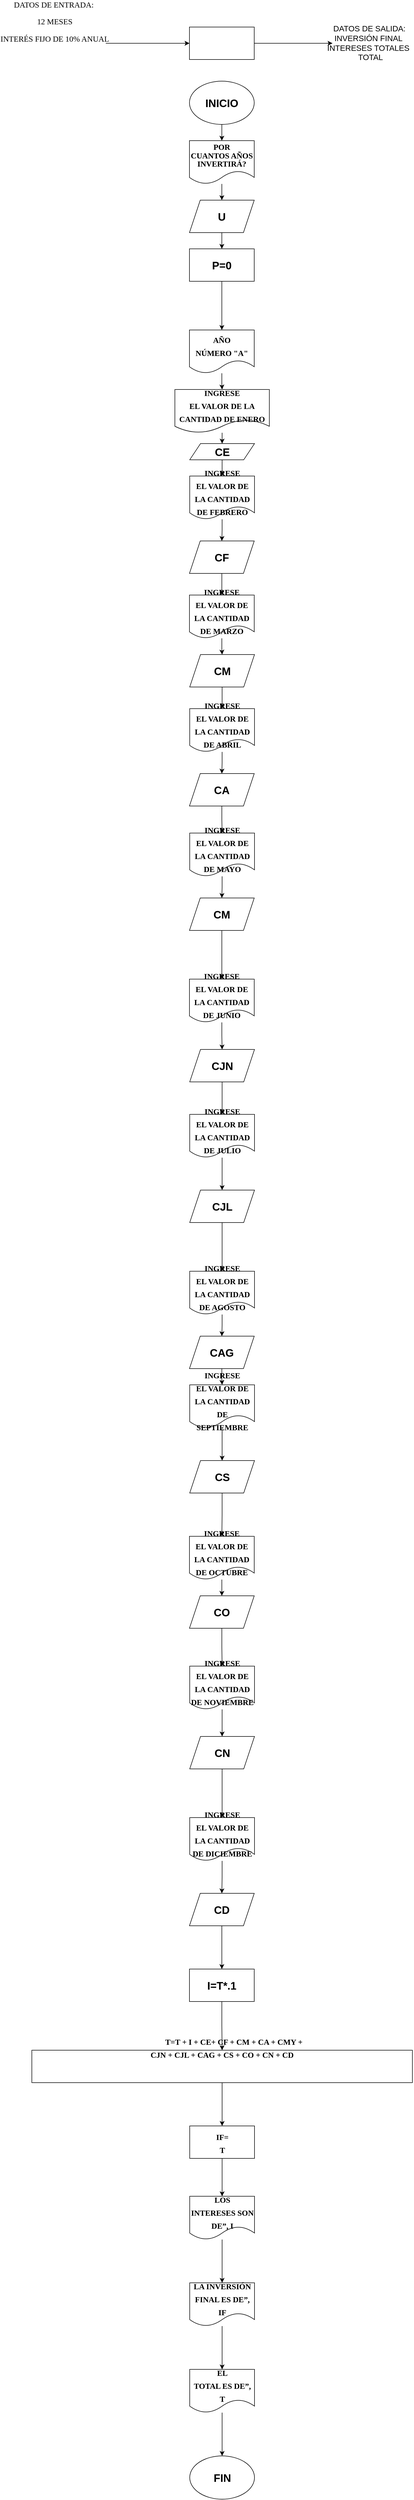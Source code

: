 <mxfile version="13.9.2" type="github">
  <diagram id="yMwZEPP9sPE1x8wS4-t6" name="Page-1">
    <mxGraphModel dx="1303" dy="708" grid="1" gridSize="10" guides="1" tooltips="1" connect="1" arrows="1" fold="1" page="1" pageScale="1" pageWidth="850" pageHeight="1400" math="0" shadow="0">
      <root>
        <mxCell id="0" />
        <mxCell id="1" parent="0" />
        <mxCell id="nVrl2FVE9gO9URnGV2gG-10" value="" style="edgeStyle=orthogonalEdgeStyle;rounded=0;orthogonalLoop=1;jettySize=auto;html=1;" edge="1" parent="1" source="nVrl2FVE9gO9URnGV2gG-1" target="nVrl2FVE9gO9URnGV2gG-9">
          <mxGeometry relative="1" as="geometry" />
        </mxCell>
        <mxCell id="nVrl2FVE9gO9URnGV2gG-1" value="&lt;font style=&quot;vertical-align: inherit&quot;&gt;&lt;font style=&quot;vertical-align: inherit&quot;&gt;&lt;font style=&quot;vertical-align: inherit&quot;&gt;&lt;font style=&quot;vertical-align: inherit&quot;&gt;&lt;font style=&quot;vertical-align: inherit ; font-size: 20px&quot;&gt;&lt;font style=&quot;vertical-align: inherit ; font-size: 20px&quot;&gt;&lt;font style=&quot;vertical-align: inherit ; font-size: 20px&quot;&gt;&lt;font style=&quot;vertical-align: inherit ; font-size: 20px&quot;&gt;INICIO&lt;/font&gt;&lt;/font&gt;&lt;/font&gt;&lt;/font&gt;&lt;/font&gt;&lt;/font&gt;&lt;/font&gt;&lt;/font&gt;" style="ellipse;whiteSpace=wrap;html=1;fontStyle=1" vertex="1" parent="1">
          <mxGeometry x="365" y="180" width="120" height="80" as="geometry" />
        </mxCell>
        <mxCell id="nVrl2FVE9gO9URnGV2gG-4" value="" style="edgeStyle=orthogonalEdgeStyle;rounded=0;orthogonalLoop=1;jettySize=auto;html=1;" edge="1" parent="1" source="nVrl2FVE9gO9URnGV2gG-2" target="nVrl2FVE9gO9URnGV2gG-3">
          <mxGeometry relative="1" as="geometry" />
        </mxCell>
        <mxCell id="nVrl2FVE9gO9URnGV2gG-2" value="&lt;span style=&quot;font-size: 11.0pt ; line-height: 107% ; font-family: &amp;#34;calibri&amp;#34; , &amp;#34;sans-serif&amp;#34;&quot;&gt;&lt;font style=&quot;vertical-align: inherit&quot;&gt;&lt;font style=&quot;vertical-align: inherit&quot;&gt;DATOS DE ENTRADA:&amp;nbsp;  &lt;/font&gt;&lt;/font&gt;&lt;br&gt;&lt;font style=&quot;vertical-align: inherit&quot;&gt;&lt;font style=&quot;vertical-align: inherit&quot;&gt;&lt;br/&gt;12 MESES &lt;/font&gt;&lt;/font&gt;&lt;br&gt;&lt;font style=&quot;vertical-align: inherit&quot;&gt;&lt;font style=&quot;vertical-align: inherit&quot;&gt;&lt;br/&gt;INTERÉS FIJO DE 10% ANUAL &lt;/font&gt;&lt;/font&gt;&lt;br&gt;&lt;font style=&quot;vertical-align: inherit&quot;&gt;&lt;font style=&quot;vertical-align: inherit&quot;&gt;&amp;nbsp;&lt;/font&gt;&lt;/font&gt;&lt;br&gt;&lt;br&gt;&lt;br/&gt;&lt;br&gt;&lt;br/&gt;&lt;/span&gt;" style="text;html=1;align=center;verticalAlign=middle;resizable=0;points=[];autosize=1;" vertex="1" parent="1">
          <mxGeometry x="20" y="30" width="190" height="160" as="geometry" />
        </mxCell>
        <mxCell id="nVrl2FVE9gO9URnGV2gG-6" value="" style="edgeStyle=orthogonalEdgeStyle;rounded=0;orthogonalLoop=1;jettySize=auto;html=1;" edge="1" parent="1" source="nVrl2FVE9gO9URnGV2gG-3" target="nVrl2FVE9gO9URnGV2gG-5">
          <mxGeometry relative="1" as="geometry" />
        </mxCell>
        <mxCell id="nVrl2FVE9gO9URnGV2gG-3" value="" style="whiteSpace=wrap;html=1;" vertex="1" parent="1">
          <mxGeometry x="365" y="80" width="120" height="60" as="geometry" />
        </mxCell>
        <mxCell id="nVrl2FVE9gO9URnGV2gG-5" value="&lt;font style=&quot;font-family: &amp;#34;calibri&amp;#34; , sans-serif ; font-size: 14.667px ; vertical-align: inherit&quot;&gt;&lt;font style=&quot;vertical-align: inherit&quot;&gt;&lt;font style=&quot;vertical-align: inherit&quot;&gt;&lt;font style=&quot;vertical-align: inherit&quot;&gt;DATOS DE SALIDA:&amp;nbsp; &lt;/font&gt;&lt;/font&gt;&lt;/font&gt;&lt;/font&gt;&lt;br style=&quot;font-family: &amp;#34;calibri&amp;#34; , sans-serif ; font-size: 14.667px&quot;&gt;&lt;font style=&quot;font-family: &amp;#34;calibri&amp;#34; , sans-serif ; font-size: 14.667px ; vertical-align: inherit&quot;&gt;&lt;font style=&quot;vertical-align: inherit&quot;&gt;&lt;font style=&quot;vertical-align: inherit&quot;&gt;&lt;font style=&quot;vertical-align: inherit&quot;&gt;INVERSIÓN FINAL &lt;/font&gt;&lt;/font&gt;&amp;nbsp;&lt;/font&gt;&lt;/font&gt;&lt;br style=&quot;font-family: &amp;#34;calibri&amp;#34; , sans-serif ; font-size: 14.667px&quot;&gt;&lt;font style=&quot;font-family: &amp;#34;calibri&amp;#34; , sans-serif ; font-size: 14.667px ; vertical-align: inherit&quot;&gt;&lt;font style=&quot;vertical-align: inherit&quot;&gt;&lt;font style=&quot;vertical-align: inherit&quot;&gt;&lt;font style=&quot;vertical-align: inherit&quot;&gt;INTERESES TOTALES &lt;/font&gt;&lt;/font&gt;&amp;nbsp;&lt;/font&gt;&lt;/font&gt;&lt;br style=&quot;font-family: &amp;#34;calibri&amp;#34; , sans-serif ; font-size: 14.667px&quot;&gt;&lt;font style=&quot;font-family: &amp;#34;calibri&amp;#34; , sans-serif ; font-size: 14.667px ; vertical-align: inherit&quot;&gt;&lt;font style=&quot;vertical-align: inherit&quot;&gt;&lt;font style=&quot;vertical-align: inherit&quot;&gt;&lt;font style=&quot;vertical-align: inherit&quot;&gt;TOTAL&lt;/font&gt;&lt;/font&gt;&lt;/font&gt;&lt;/font&gt;" style="text;html=1;align=center;verticalAlign=middle;resizable=0;points=[];autosize=1;" vertex="1" parent="1">
          <mxGeometry x="630" y="75" width="140" height="70" as="geometry" />
        </mxCell>
        <mxCell id="nVrl2FVE9gO9URnGV2gG-13" value="" style="edgeStyle=orthogonalEdgeStyle;rounded=0;orthogonalLoop=1;jettySize=auto;html=1;" edge="1" parent="1" source="nVrl2FVE9gO9URnGV2gG-9" target="nVrl2FVE9gO9URnGV2gG-12">
          <mxGeometry relative="1" as="geometry" />
        </mxCell>
        <mxCell id="nVrl2FVE9gO9URnGV2gG-9" value="&lt;span style=&quot;font-size: 11.0pt ; line-height: 107% ; font-family: &amp;#34;calibri&amp;#34; , &amp;#34;sans-serif&amp;#34;&quot;&gt;POR&lt;br&gt;CUANTOS AÑOS INVERTIRÁ?&lt;/span&gt;" style="shape=document;whiteSpace=wrap;html=1;boundedLbl=1;fontStyle=1;" vertex="1" parent="1">
          <mxGeometry x="365" y="290" width="120" height="80" as="geometry" />
        </mxCell>
        <mxCell id="nVrl2FVE9gO9URnGV2gG-15" value="" style="edgeStyle=orthogonalEdgeStyle;rounded=0;orthogonalLoop=1;jettySize=auto;html=1;" edge="1" parent="1" source="nVrl2FVE9gO9URnGV2gG-12" target="nVrl2FVE9gO9URnGV2gG-14">
          <mxGeometry relative="1" as="geometry" />
        </mxCell>
        <mxCell id="nVrl2FVE9gO9URnGV2gG-12" value="&lt;font style=&quot;font-size: 20px&quot;&gt;U&lt;/font&gt;" style="shape=parallelogram;perimeter=parallelogramPerimeter;whiteSpace=wrap;html=1;fixedSize=1;fontStyle=1;" vertex="1" parent="1">
          <mxGeometry x="365" y="400" width="120" height="60" as="geometry" />
        </mxCell>
        <mxCell id="nVrl2FVE9gO9URnGV2gG-17" value="" style="edgeStyle=orthogonalEdgeStyle;rounded=0;orthogonalLoop=1;jettySize=auto;html=1;fontSize=20;" edge="1" parent="1" source="nVrl2FVE9gO9URnGV2gG-14" target="nVrl2FVE9gO9URnGV2gG-16">
          <mxGeometry relative="1" as="geometry" />
        </mxCell>
        <mxCell id="nVrl2FVE9gO9URnGV2gG-14" value="P=0" style="whiteSpace=wrap;html=1;fontStyle=1;fontSize=20;" vertex="1" parent="1">
          <mxGeometry x="365" y="490" width="120" height="60" as="geometry" />
        </mxCell>
        <mxCell id="nVrl2FVE9gO9URnGV2gG-19" value="" style="edgeStyle=orthogonalEdgeStyle;rounded=0;orthogonalLoop=1;jettySize=auto;html=1;fontSize=20;" edge="1" parent="1" source="nVrl2FVE9gO9URnGV2gG-16" target="nVrl2FVE9gO9URnGV2gG-18">
          <mxGeometry relative="1" as="geometry" />
        </mxCell>
        <mxCell id="nVrl2FVE9gO9URnGV2gG-16" value="&lt;span style=&quot;font-size: 11.0pt ; line-height: 107% ; font-family: &amp;#34;calibri&amp;#34; , &amp;#34;sans-serif&amp;#34;&quot;&gt;AÑO&lt;br/&gt;NÚMERO &quot;A&quot;&lt;/span&gt;" style="shape=document;whiteSpace=wrap;html=1;boundedLbl=1;fontSize=20;fontStyle=1;" vertex="1" parent="1">
          <mxGeometry x="365" y="640" width="120" height="80" as="geometry" />
        </mxCell>
        <mxCell id="nVrl2FVE9gO9URnGV2gG-21" value="" style="edgeStyle=orthogonalEdgeStyle;rounded=0;orthogonalLoop=1;jettySize=auto;html=1;fontSize=20;" edge="1" parent="1" source="nVrl2FVE9gO9URnGV2gG-18" target="nVrl2FVE9gO9URnGV2gG-20">
          <mxGeometry relative="1" as="geometry" />
        </mxCell>
        <mxCell id="nVrl2FVE9gO9URnGV2gG-18" value="&lt;span style=&quot;font-size: 11.0pt ; line-height: 107% ; font-family: &amp;#34;calibri&amp;#34; , &amp;#34;sans-serif&amp;#34;&quot;&gt;INGRESE&lt;br/&gt;EL VALOR DE LA CANTIDAD DE ENERO&lt;/span&gt;" style="shape=document;whiteSpace=wrap;html=1;boundedLbl=1;fontSize=20;fontStyle=1;" vertex="1" parent="1">
          <mxGeometry x="338" y="750" width="175" height="80" as="geometry" />
        </mxCell>
        <mxCell id="nVrl2FVE9gO9URnGV2gG-23" value="" style="edgeStyle=orthogonalEdgeStyle;rounded=0;orthogonalLoop=1;jettySize=auto;html=1;fontSize=20;" edge="1" parent="1" source="nVrl2FVE9gO9URnGV2gG-20" target="nVrl2FVE9gO9URnGV2gG-22">
          <mxGeometry relative="1" as="geometry" />
        </mxCell>
        <mxCell id="nVrl2FVE9gO9URnGV2gG-20" value="CE" style="shape=parallelogram;perimeter=parallelogramPerimeter;whiteSpace=wrap;html=1;fixedSize=1;fontSize=20;fontStyle=1;" vertex="1" parent="1">
          <mxGeometry x="365.5" y="850" width="120" height="30" as="geometry" />
        </mxCell>
        <mxCell id="nVrl2FVE9gO9URnGV2gG-25" value="" style="edgeStyle=orthogonalEdgeStyle;rounded=0;orthogonalLoop=1;jettySize=auto;html=1;fontSize=20;" edge="1" parent="1" source="nVrl2FVE9gO9URnGV2gG-22" target="nVrl2FVE9gO9URnGV2gG-24">
          <mxGeometry relative="1" as="geometry" />
        </mxCell>
        <mxCell id="nVrl2FVE9gO9URnGV2gG-22" value="&lt;span style=&quot;font-size: 11.0pt ; line-height: 107% ; font-family: &amp;#34;calibri&amp;#34; , &amp;#34;sans-serif&amp;#34;&quot;&gt;INGRESE&lt;br/&gt;EL VALOR DE LA CANTIDAD DE FEBRERO&lt;/span&gt;" style="shape=document;whiteSpace=wrap;html=1;boundedLbl=1;fontSize=20;fontStyle=1;" vertex="1" parent="1">
          <mxGeometry x="365.5" y="910" width="120" height="80" as="geometry" />
        </mxCell>
        <mxCell id="nVrl2FVE9gO9URnGV2gG-27" value="" style="edgeStyle=orthogonalEdgeStyle;rounded=0;orthogonalLoop=1;jettySize=auto;html=1;fontSize=20;" edge="1" parent="1" source="nVrl2FVE9gO9URnGV2gG-24" target="nVrl2FVE9gO9URnGV2gG-26">
          <mxGeometry relative="1" as="geometry" />
        </mxCell>
        <mxCell id="nVrl2FVE9gO9URnGV2gG-24" value="CF" style="shape=parallelogram;perimeter=parallelogramPerimeter;whiteSpace=wrap;html=1;fixedSize=1;fontSize=20;fontStyle=1;" vertex="1" parent="1">
          <mxGeometry x="365" y="1030" width="120" height="60" as="geometry" />
        </mxCell>
        <mxCell id="nVrl2FVE9gO9URnGV2gG-29" value="" style="edgeStyle=orthogonalEdgeStyle;rounded=0;orthogonalLoop=1;jettySize=auto;html=1;fontSize=20;" edge="1" parent="1" source="nVrl2FVE9gO9URnGV2gG-26" target="nVrl2FVE9gO9URnGV2gG-28">
          <mxGeometry relative="1" as="geometry" />
        </mxCell>
        <mxCell id="nVrl2FVE9gO9URnGV2gG-26" value="&lt;span style=&quot;font-size: 11.0pt ; line-height: 107% ; font-family: &amp;#34;calibri&amp;#34; , &amp;#34;sans-serif&amp;#34;&quot;&gt;INGRESE&lt;br/&gt;EL VALOR DE LA CANTIDAD DE MARZO&lt;/span&gt;" style="shape=document;whiteSpace=wrap;html=1;boundedLbl=1;fontSize=20;fontStyle=1;" vertex="1" parent="1">
          <mxGeometry x="365" y="1130" width="120" height="80" as="geometry" />
        </mxCell>
        <mxCell id="nVrl2FVE9gO9URnGV2gG-31" value="" style="edgeStyle=orthogonalEdgeStyle;rounded=0;orthogonalLoop=1;jettySize=auto;html=1;fontSize=20;" edge="1" parent="1" source="nVrl2FVE9gO9URnGV2gG-28" target="nVrl2FVE9gO9URnGV2gG-30">
          <mxGeometry relative="1" as="geometry" />
        </mxCell>
        <mxCell id="nVrl2FVE9gO9URnGV2gG-28" value="CM" style="shape=parallelogram;perimeter=parallelogramPerimeter;whiteSpace=wrap;html=1;fixedSize=1;fontSize=20;fontStyle=1;" vertex="1" parent="1">
          <mxGeometry x="365.5" y="1240" width="120" height="60" as="geometry" />
        </mxCell>
        <mxCell id="nVrl2FVE9gO9URnGV2gG-33" value="" style="edgeStyle=orthogonalEdgeStyle;rounded=0;orthogonalLoop=1;jettySize=auto;html=1;fontSize=20;" edge="1" parent="1" source="nVrl2FVE9gO9URnGV2gG-30" target="nVrl2FVE9gO9URnGV2gG-32">
          <mxGeometry relative="1" as="geometry" />
        </mxCell>
        <mxCell id="nVrl2FVE9gO9URnGV2gG-30" value="&lt;span style=&quot;font-size: 11.0pt ; line-height: 107% ; font-family: &amp;#34;calibri&amp;#34; , &amp;#34;sans-serif&amp;#34;&quot;&gt;INGRESE&lt;br/&gt;EL VALOR DE LA CANTIDAD DE ABRIL&lt;/span&gt;" style="shape=document;whiteSpace=wrap;html=1;boundedLbl=1;fontSize=20;fontStyle=1;" vertex="1" parent="1">
          <mxGeometry x="365.5" y="1340" width="120" height="80" as="geometry" />
        </mxCell>
        <mxCell id="nVrl2FVE9gO9URnGV2gG-36" value="" style="edgeStyle=orthogonalEdgeStyle;rounded=0;orthogonalLoop=1;jettySize=auto;html=1;fontSize=20;" edge="1" parent="1" source="nVrl2FVE9gO9URnGV2gG-32" target="nVrl2FVE9gO9URnGV2gG-35">
          <mxGeometry relative="1" as="geometry" />
        </mxCell>
        <mxCell id="nVrl2FVE9gO9URnGV2gG-32" value="CA" style="shape=parallelogram;perimeter=parallelogramPerimeter;whiteSpace=wrap;html=1;fixedSize=1;fontSize=20;fontStyle=1;" vertex="1" parent="1">
          <mxGeometry x="365" y="1460" width="120" height="60" as="geometry" />
        </mxCell>
        <mxCell id="nVrl2FVE9gO9URnGV2gG-38" value="" style="edgeStyle=orthogonalEdgeStyle;rounded=0;orthogonalLoop=1;jettySize=auto;html=1;fontSize=20;" edge="1" parent="1" source="nVrl2FVE9gO9URnGV2gG-35" target="nVrl2FVE9gO9URnGV2gG-37">
          <mxGeometry relative="1" as="geometry" />
        </mxCell>
        <mxCell id="nVrl2FVE9gO9URnGV2gG-35" value="&lt;span style=&quot;font-size: 11.0pt ; line-height: 107% ; font-family: &amp;#34;calibri&amp;#34; , &amp;#34;sans-serif&amp;#34;&quot;&gt;INGRESE&lt;br/&gt;EL VALOR DE LA CANTIDAD DE MAYO&lt;/span&gt;" style="shape=document;whiteSpace=wrap;html=1;boundedLbl=1;fontSize=20;fontStyle=1;" vertex="1" parent="1">
          <mxGeometry x="365.5" y="1570" width="120" height="80" as="geometry" />
        </mxCell>
        <mxCell id="nVrl2FVE9gO9URnGV2gG-40" value="" style="edgeStyle=orthogonalEdgeStyle;rounded=0;orthogonalLoop=1;jettySize=auto;html=1;fontSize=20;" edge="1" parent="1" source="nVrl2FVE9gO9URnGV2gG-37" target="nVrl2FVE9gO9URnGV2gG-39">
          <mxGeometry relative="1" as="geometry" />
        </mxCell>
        <mxCell id="nVrl2FVE9gO9URnGV2gG-37" value="CM" style="shape=parallelogram;perimeter=parallelogramPerimeter;whiteSpace=wrap;html=1;fixedSize=1;fontSize=20;fontStyle=1;" vertex="1" parent="1">
          <mxGeometry x="365" y="1690" width="120" height="60" as="geometry" />
        </mxCell>
        <mxCell id="nVrl2FVE9gO9URnGV2gG-42" value="" style="edgeStyle=orthogonalEdgeStyle;rounded=0;orthogonalLoop=1;jettySize=auto;html=1;fontSize=20;" edge="1" parent="1" source="nVrl2FVE9gO9URnGV2gG-39" target="nVrl2FVE9gO9URnGV2gG-41">
          <mxGeometry relative="1" as="geometry" />
        </mxCell>
        <mxCell id="nVrl2FVE9gO9URnGV2gG-39" value="&lt;span style=&quot;font-size: 11.0pt ; line-height: 107% ; font-family: &amp;#34;calibri&amp;#34; , &amp;#34;sans-serif&amp;#34;&quot;&gt;INGRESE&lt;br/&gt;EL VALOR DE LA CANTIDAD DE JUNIO&lt;/span&gt;" style="shape=document;whiteSpace=wrap;html=1;boundedLbl=1;fontSize=20;fontStyle=1;" vertex="1" parent="1">
          <mxGeometry x="365" y="1840" width="120" height="80" as="geometry" />
        </mxCell>
        <mxCell id="nVrl2FVE9gO9URnGV2gG-44" value="" style="edgeStyle=orthogonalEdgeStyle;rounded=0;orthogonalLoop=1;jettySize=auto;html=1;fontSize=20;" edge="1" parent="1" source="nVrl2FVE9gO9URnGV2gG-41" target="nVrl2FVE9gO9URnGV2gG-43">
          <mxGeometry relative="1" as="geometry" />
        </mxCell>
        <mxCell id="nVrl2FVE9gO9URnGV2gG-41" value="CJN" style="shape=parallelogram;perimeter=parallelogramPerimeter;whiteSpace=wrap;html=1;fixedSize=1;fontSize=20;fontStyle=1;" vertex="1" parent="1">
          <mxGeometry x="365.5" y="1970" width="120" height="60" as="geometry" />
        </mxCell>
        <mxCell id="nVrl2FVE9gO9URnGV2gG-46" value="" style="edgeStyle=orthogonalEdgeStyle;rounded=0;orthogonalLoop=1;jettySize=auto;html=1;fontSize=20;" edge="1" parent="1" source="nVrl2FVE9gO9URnGV2gG-43" target="nVrl2FVE9gO9URnGV2gG-45">
          <mxGeometry relative="1" as="geometry" />
        </mxCell>
        <mxCell id="nVrl2FVE9gO9URnGV2gG-43" value="&lt;span style=&quot;font-size: 11.0pt ; line-height: 107% ; font-family: &amp;#34;calibri&amp;#34; , &amp;#34;sans-serif&amp;#34;&quot;&gt;INGRESE&lt;br/&gt;EL VALOR DE LA CANTIDAD DE JULIO&lt;/span&gt;" style="shape=document;whiteSpace=wrap;html=1;boundedLbl=1;fontSize=20;fontStyle=1;" vertex="1" parent="1">
          <mxGeometry x="365.5" y="2090" width="120" height="80" as="geometry" />
        </mxCell>
        <mxCell id="nVrl2FVE9gO9URnGV2gG-48" value="" style="edgeStyle=orthogonalEdgeStyle;rounded=0;orthogonalLoop=1;jettySize=auto;html=1;fontSize=20;" edge="1" parent="1" source="nVrl2FVE9gO9URnGV2gG-45" target="nVrl2FVE9gO9URnGV2gG-47">
          <mxGeometry relative="1" as="geometry" />
        </mxCell>
        <mxCell id="nVrl2FVE9gO9URnGV2gG-45" value="CJL" style="shape=parallelogram;perimeter=parallelogramPerimeter;whiteSpace=wrap;html=1;fixedSize=1;fontSize=20;fontStyle=1;" vertex="1" parent="1">
          <mxGeometry x="365.5" y="2230" width="120" height="60" as="geometry" />
        </mxCell>
        <mxCell id="nVrl2FVE9gO9URnGV2gG-50" value="" style="edgeStyle=orthogonalEdgeStyle;rounded=0;orthogonalLoop=1;jettySize=auto;html=1;fontSize=20;" edge="1" parent="1" source="nVrl2FVE9gO9URnGV2gG-47" target="nVrl2FVE9gO9URnGV2gG-49">
          <mxGeometry relative="1" as="geometry" />
        </mxCell>
        <mxCell id="nVrl2FVE9gO9URnGV2gG-47" value="&lt;span style=&quot;font-size: 11.0pt ; line-height: 107% ; font-family: &amp;#34;calibri&amp;#34; , &amp;#34;sans-serif&amp;#34;&quot;&gt;INGRESE&lt;br/&gt;EL VALOR DE LA CANTIDAD DE AGOSTO&lt;/span&gt;" style="shape=document;whiteSpace=wrap;html=1;boundedLbl=1;fontSize=20;fontStyle=1;" vertex="1" parent="1">
          <mxGeometry x="365.5" y="2380" width="120" height="80" as="geometry" />
        </mxCell>
        <mxCell id="nVrl2FVE9gO9URnGV2gG-52" value="" style="edgeStyle=orthogonalEdgeStyle;rounded=0;orthogonalLoop=1;jettySize=auto;html=1;fontSize=20;" edge="1" parent="1" source="nVrl2FVE9gO9URnGV2gG-49" target="nVrl2FVE9gO9URnGV2gG-51">
          <mxGeometry relative="1" as="geometry" />
        </mxCell>
        <mxCell id="nVrl2FVE9gO9URnGV2gG-49" value="CAG" style="shape=parallelogram;perimeter=parallelogramPerimeter;whiteSpace=wrap;html=1;fixedSize=1;fontSize=20;fontStyle=1;" vertex="1" parent="1">
          <mxGeometry x="365" y="2500" width="120" height="60" as="geometry" />
        </mxCell>
        <mxCell id="nVrl2FVE9gO9URnGV2gG-54" value="" style="edgeStyle=orthogonalEdgeStyle;rounded=0;orthogonalLoop=1;jettySize=auto;html=1;fontSize=20;" edge="1" parent="1" source="nVrl2FVE9gO9URnGV2gG-51" target="nVrl2FVE9gO9URnGV2gG-53">
          <mxGeometry relative="1" as="geometry" />
        </mxCell>
        <mxCell id="nVrl2FVE9gO9URnGV2gG-51" value="&lt;span style=&quot;font-size: 11.0pt ; line-height: 107% ; font-family: &amp;#34;calibri&amp;#34; , &amp;#34;sans-serif&amp;#34;&quot;&gt;INGRESE&lt;br/&gt;EL VALOR DE LA CANTIDAD DE SEPTIEMBRE&lt;/span&gt;" style="shape=document;whiteSpace=wrap;html=1;boundedLbl=1;fontSize=20;fontStyle=1;" vertex="1" parent="1">
          <mxGeometry x="365.5" y="2590" width="120" height="80" as="geometry" />
        </mxCell>
        <mxCell id="nVrl2FVE9gO9URnGV2gG-56" value="" style="edgeStyle=orthogonalEdgeStyle;rounded=0;orthogonalLoop=1;jettySize=auto;html=1;fontSize=20;" edge="1" parent="1" source="nVrl2FVE9gO9URnGV2gG-53" target="nVrl2FVE9gO9URnGV2gG-55">
          <mxGeometry relative="1" as="geometry" />
        </mxCell>
        <mxCell id="nVrl2FVE9gO9URnGV2gG-53" value="CS" style="shape=parallelogram;perimeter=parallelogramPerimeter;whiteSpace=wrap;html=1;fixedSize=1;fontSize=20;fontStyle=1;" vertex="1" parent="1">
          <mxGeometry x="365.5" y="2730" width="120" height="60" as="geometry" />
        </mxCell>
        <mxCell id="nVrl2FVE9gO9URnGV2gG-58" value="" style="edgeStyle=orthogonalEdgeStyle;rounded=0;orthogonalLoop=1;jettySize=auto;html=1;fontSize=20;" edge="1" parent="1" source="nVrl2FVE9gO9URnGV2gG-55" target="nVrl2FVE9gO9URnGV2gG-57">
          <mxGeometry relative="1" as="geometry" />
        </mxCell>
        <mxCell id="nVrl2FVE9gO9URnGV2gG-55" value="&lt;span style=&quot;font-size: 11.0pt ; line-height: 107% ; font-family: &amp;#34;calibri&amp;#34; , &amp;#34;sans-serif&amp;#34;&quot;&gt;INGRESE&lt;br/&gt;EL VALOR DE LA CANTIDAD DE OCTUBRE&lt;/span&gt;" style="shape=document;whiteSpace=wrap;html=1;boundedLbl=1;fontSize=20;fontStyle=1;" vertex="1" parent="1">
          <mxGeometry x="365" y="2870" width="120" height="80" as="geometry" />
        </mxCell>
        <mxCell id="nVrl2FVE9gO9URnGV2gG-60" value="" style="edgeStyle=orthogonalEdgeStyle;rounded=0;orthogonalLoop=1;jettySize=auto;html=1;fontSize=20;" edge="1" parent="1" source="nVrl2FVE9gO9URnGV2gG-57" target="nVrl2FVE9gO9URnGV2gG-59">
          <mxGeometry relative="1" as="geometry" />
        </mxCell>
        <mxCell id="nVrl2FVE9gO9URnGV2gG-57" value="CO" style="shape=parallelogram;perimeter=parallelogramPerimeter;whiteSpace=wrap;html=1;fixedSize=1;fontSize=20;fontStyle=1;" vertex="1" parent="1">
          <mxGeometry x="365" y="2980" width="120" height="60" as="geometry" />
        </mxCell>
        <mxCell id="nVrl2FVE9gO9URnGV2gG-62" value="" style="edgeStyle=orthogonalEdgeStyle;rounded=0;orthogonalLoop=1;jettySize=auto;html=1;fontSize=20;" edge="1" parent="1" source="nVrl2FVE9gO9URnGV2gG-59" target="nVrl2FVE9gO9URnGV2gG-61">
          <mxGeometry relative="1" as="geometry" />
        </mxCell>
        <mxCell id="nVrl2FVE9gO9URnGV2gG-59" value="&lt;span style=&quot;font-size: 11.0pt ; line-height: 107% ; font-family: &amp;#34;calibri&amp;#34; , &amp;#34;sans-serif&amp;#34;&quot;&gt;INGRESE&lt;br/&gt;EL VALOR DE LA CANTIDAD DE NOVIEMBRE&lt;/span&gt;" style="shape=document;whiteSpace=wrap;html=1;boundedLbl=1;fontSize=20;fontStyle=1;" vertex="1" parent="1">
          <mxGeometry x="365.5" y="3110" width="120" height="80" as="geometry" />
        </mxCell>
        <mxCell id="nVrl2FVE9gO9URnGV2gG-64" value="" style="edgeStyle=orthogonalEdgeStyle;rounded=0;orthogonalLoop=1;jettySize=auto;html=1;fontSize=20;" edge="1" parent="1" source="nVrl2FVE9gO9URnGV2gG-61" target="nVrl2FVE9gO9URnGV2gG-63">
          <mxGeometry relative="1" as="geometry" />
        </mxCell>
        <mxCell id="nVrl2FVE9gO9URnGV2gG-61" value="CN" style="shape=parallelogram;perimeter=parallelogramPerimeter;whiteSpace=wrap;html=1;fixedSize=1;fontSize=20;fontStyle=1;" vertex="1" parent="1">
          <mxGeometry x="365.5" y="3240" width="120" height="60" as="geometry" />
        </mxCell>
        <mxCell id="nVrl2FVE9gO9URnGV2gG-66" value="" style="edgeStyle=orthogonalEdgeStyle;rounded=0;orthogonalLoop=1;jettySize=auto;html=1;fontSize=20;" edge="1" parent="1" source="nVrl2FVE9gO9URnGV2gG-63" target="nVrl2FVE9gO9URnGV2gG-65">
          <mxGeometry relative="1" as="geometry" />
        </mxCell>
        <mxCell id="nVrl2FVE9gO9URnGV2gG-63" value="&lt;span style=&quot;font-size: 11.0pt ; line-height: 107% ; font-family: &amp;#34;calibri&amp;#34; , &amp;#34;sans-serif&amp;#34;&quot;&gt;INGRESE&lt;br/&gt;EL VALOR DE LA CANTIDAD DE DICIEMBRE&lt;/span&gt;" style="shape=document;whiteSpace=wrap;html=1;boundedLbl=1;fontSize=20;fontStyle=1;" vertex="1" parent="1">
          <mxGeometry x="365.5" y="3390" width="120" height="80" as="geometry" />
        </mxCell>
        <mxCell id="nVrl2FVE9gO9URnGV2gG-70" value="" style="edgeStyle=orthogonalEdgeStyle;rounded=0;orthogonalLoop=1;jettySize=auto;html=1;fontSize=20;" edge="1" parent="1" source="nVrl2FVE9gO9URnGV2gG-65" target="nVrl2FVE9gO9URnGV2gG-69">
          <mxGeometry relative="1" as="geometry" />
        </mxCell>
        <mxCell id="nVrl2FVE9gO9URnGV2gG-65" value="CD" style="shape=parallelogram;perimeter=parallelogramPerimeter;whiteSpace=wrap;html=1;fixedSize=1;fontSize=20;fontStyle=1;" vertex="1" parent="1">
          <mxGeometry x="365" y="3530" width="120" height="60" as="geometry" />
        </mxCell>
        <mxCell id="nVrl2FVE9gO9URnGV2gG-72" value="" style="edgeStyle=orthogonalEdgeStyle;rounded=0;orthogonalLoop=1;jettySize=auto;html=1;fontSize=20;" edge="1" parent="1" source="nVrl2FVE9gO9URnGV2gG-69" target="nVrl2FVE9gO9URnGV2gG-71">
          <mxGeometry relative="1" as="geometry" />
        </mxCell>
        <mxCell id="nVrl2FVE9gO9URnGV2gG-69" value="&lt;span style=&quot;line-height: 107% ; font-family: &amp;#34;calibri&amp;#34; , sans-serif&quot;&gt;I=T*.1&lt;/span&gt;" style="whiteSpace=wrap;html=1;fontSize=20;fontStyle=1;" vertex="1" parent="1">
          <mxGeometry x="365" y="3670" width="120" height="60" as="geometry" />
        </mxCell>
        <mxCell id="nVrl2FVE9gO9URnGV2gG-74" value="" style="edgeStyle=orthogonalEdgeStyle;rounded=0;orthogonalLoop=1;jettySize=auto;html=1;fontSize=20;" edge="1" parent="1" source="nVrl2FVE9gO9URnGV2gG-71" target="nVrl2FVE9gO9URnGV2gG-73">
          <mxGeometry relative="1" as="geometry" />
        </mxCell>
        <mxCell id="nVrl2FVE9gO9URnGV2gG-71" value="&lt;span style=&quot;font-size: 11.0pt ; line-height: 107% ; font-family: &amp;#34;calibri&amp;#34; , &amp;#34;sans-serif&amp;#34;&quot;&gt;&lt;span style=&quot;font-size: 11.0pt ; line-height: 107% ; font-family: &amp;#34;calibri&amp;#34; , &amp;#34;sans-serif&amp;#34;&quot;&gt;&amp;nbsp; &amp;nbsp; &amp;nbsp; &amp;nbsp; &amp;nbsp; &amp;nbsp; T=T + I + CE+ CF + CM + CA + CMY +&lt;br/&gt;CJN + CJL + CAG + CS + CO + CN + CD&lt;br&gt;&lt;br/&gt;&lt;br&gt;&lt;br/&gt;&lt;/span&gt;&lt;/span&gt;" style="whiteSpace=wrap;html=1;fontSize=20;fontStyle=1;" vertex="1" parent="1">
          <mxGeometry x="73" y="3820" width="705" height="60" as="geometry" />
        </mxCell>
        <mxCell id="nVrl2FVE9gO9URnGV2gG-76" value="" style="edgeStyle=orthogonalEdgeStyle;rounded=0;orthogonalLoop=1;jettySize=auto;html=1;fontSize=20;" edge="1" parent="1" source="nVrl2FVE9gO9URnGV2gG-73" target="nVrl2FVE9gO9URnGV2gG-75">
          <mxGeometry relative="1" as="geometry" />
        </mxCell>
        <mxCell id="nVrl2FVE9gO9URnGV2gG-73" value="&lt;span style=&quot;font-size: 11.0pt ; line-height: 107% ; font-family: &amp;#34;calibri&amp;#34; , &amp;#34;sans-serif&amp;#34;&quot;&gt;IF=&lt;br/&gt;T&lt;/span&gt;" style="whiteSpace=wrap;html=1;fontSize=20;fontStyle=1;" vertex="1" parent="1">
          <mxGeometry x="365.5" y="3960" width="120" height="60" as="geometry" />
        </mxCell>
        <mxCell id="nVrl2FVE9gO9URnGV2gG-78" value="" style="edgeStyle=orthogonalEdgeStyle;rounded=0;orthogonalLoop=1;jettySize=auto;html=1;fontSize=20;" edge="1" parent="1" source="nVrl2FVE9gO9URnGV2gG-75" target="nVrl2FVE9gO9URnGV2gG-77">
          <mxGeometry relative="1" as="geometry" />
        </mxCell>
        <mxCell id="nVrl2FVE9gO9URnGV2gG-75" value="&lt;span style=&quot;font-size: 11.0pt ; line-height: 107% ; font-family: &amp;#34;calibri&amp;#34; , &amp;#34;sans-serif&amp;#34;&quot;&gt;LOS&lt;br/&gt;INTERESES SON DE”, I&lt;/span&gt;" style="shape=document;whiteSpace=wrap;html=1;boundedLbl=1;fontSize=20;fontStyle=1;" vertex="1" parent="1">
          <mxGeometry x="365.5" y="4090" width="120" height="80" as="geometry" />
        </mxCell>
        <mxCell id="nVrl2FVE9gO9URnGV2gG-80" value="" style="edgeStyle=orthogonalEdgeStyle;rounded=0;orthogonalLoop=1;jettySize=auto;html=1;fontSize=20;" edge="1" parent="1" source="nVrl2FVE9gO9URnGV2gG-77" target="nVrl2FVE9gO9URnGV2gG-79">
          <mxGeometry relative="1" as="geometry" />
        </mxCell>
        <mxCell id="nVrl2FVE9gO9URnGV2gG-77" value="&lt;span style=&quot;font-size: 11.0pt ; line-height: 107% ; font-family: &amp;#34;calibri&amp;#34; , &amp;#34;sans-serif&amp;#34;&quot;&gt;LA INVERSIÓN&lt;br/&gt;FINAL ES DE”, IF&lt;/span&gt;" style="shape=document;whiteSpace=wrap;html=1;boundedLbl=1;fontSize=20;fontStyle=1;" vertex="1" parent="1">
          <mxGeometry x="365.5" y="4250" width="120" height="80" as="geometry" />
        </mxCell>
        <mxCell id="nVrl2FVE9gO9URnGV2gG-82" value="" style="edgeStyle=orthogonalEdgeStyle;rounded=0;orthogonalLoop=1;jettySize=auto;html=1;fontSize=20;" edge="1" parent="1" source="nVrl2FVE9gO9URnGV2gG-79" target="nVrl2FVE9gO9URnGV2gG-81">
          <mxGeometry relative="1" as="geometry" />
        </mxCell>
        <mxCell id="nVrl2FVE9gO9URnGV2gG-79" value="&lt;span style=&quot;font-size: 11.0pt ; line-height: 107% ; font-family: &amp;#34;calibri&amp;#34; , &amp;#34;sans-serif&amp;#34;&quot;&gt;EL&lt;br/&gt;TOTAL ES DE”, T&lt;/span&gt;" style="shape=document;whiteSpace=wrap;html=1;boundedLbl=1;fontSize=20;fontStyle=1;" vertex="1" parent="1">
          <mxGeometry x="365.5" y="4410" width="120" height="80" as="geometry" />
        </mxCell>
        <mxCell id="nVrl2FVE9gO9URnGV2gG-81" value="FIN" style="ellipse;whiteSpace=wrap;html=1;fontSize=20;fontStyle=1;" vertex="1" parent="1">
          <mxGeometry x="365.5" y="4570" width="120" height="80" as="geometry" />
        </mxCell>
      </root>
    </mxGraphModel>
  </diagram>
</mxfile>
